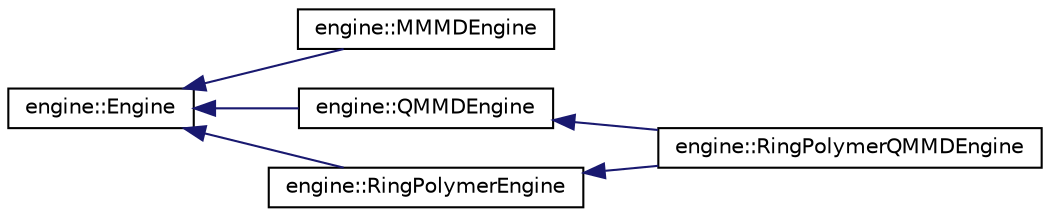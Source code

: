 digraph "Graphical Class Hierarchy"
{
 // LATEX_PDF_SIZE
  edge [fontname="Helvetica",fontsize="10",labelfontname="Helvetica",labelfontsize="10"];
  node [fontname="Helvetica",fontsize="10",shape=record];
  rankdir="LR";
  Node0 [label="engine::Engine",height=0.2,width=0.4,color="black", fillcolor="white", style="filled",URL="$classengine_1_1Engine.html",tooltip="Contains all the information needed to run the simulation."];
  Node0 -> Node1 [dir="back",color="midnightblue",fontsize="10",style="solid",fontname="Helvetica"];
  Node1 [label="engine::MMMDEngine",height=0.2,width=0.4,color="black", fillcolor="white", style="filled",URL="$classengine_1_1MMMDEngine.html",tooltip="Contains all the information needed to run an MM MD simulation."];
  Node0 -> Node2 [dir="back",color="midnightblue",fontsize="10",style="solid",fontname="Helvetica"];
  Node2 [label="engine::QMMDEngine",height=0.2,width=0.4,color="black", fillcolor="white", style="filled",URL="$classengine_1_1QMMDEngine.html",tooltip="Contains all the information needed to run a QM MD simulation."];
  Node2 -> Node3 [dir="back",color="midnightblue",fontsize="10",style="solid",fontname="Helvetica"];
  Node3 [label="engine::RingPolymerQMMDEngine",height=0.2,width=0.4,color="black", fillcolor="white", style="filled",URL="$classengine_1_1RingPolymerQMMDEngine.html",tooltip=" "];
  Node0 -> Node4 [dir="back",color="midnightblue",fontsize="10",style="solid",fontname="Helvetica"];
  Node4 [label="engine::RingPolymerEngine",height=0.2,width=0.4,color="black", fillcolor="white", style="filled",URL="$classengine_1_1RingPolymerEngine.html",tooltip=" "];
  Node4 -> Node3 [dir="back",color="midnightblue",fontsize="10",style="solid",fontname="Helvetica"];
}
